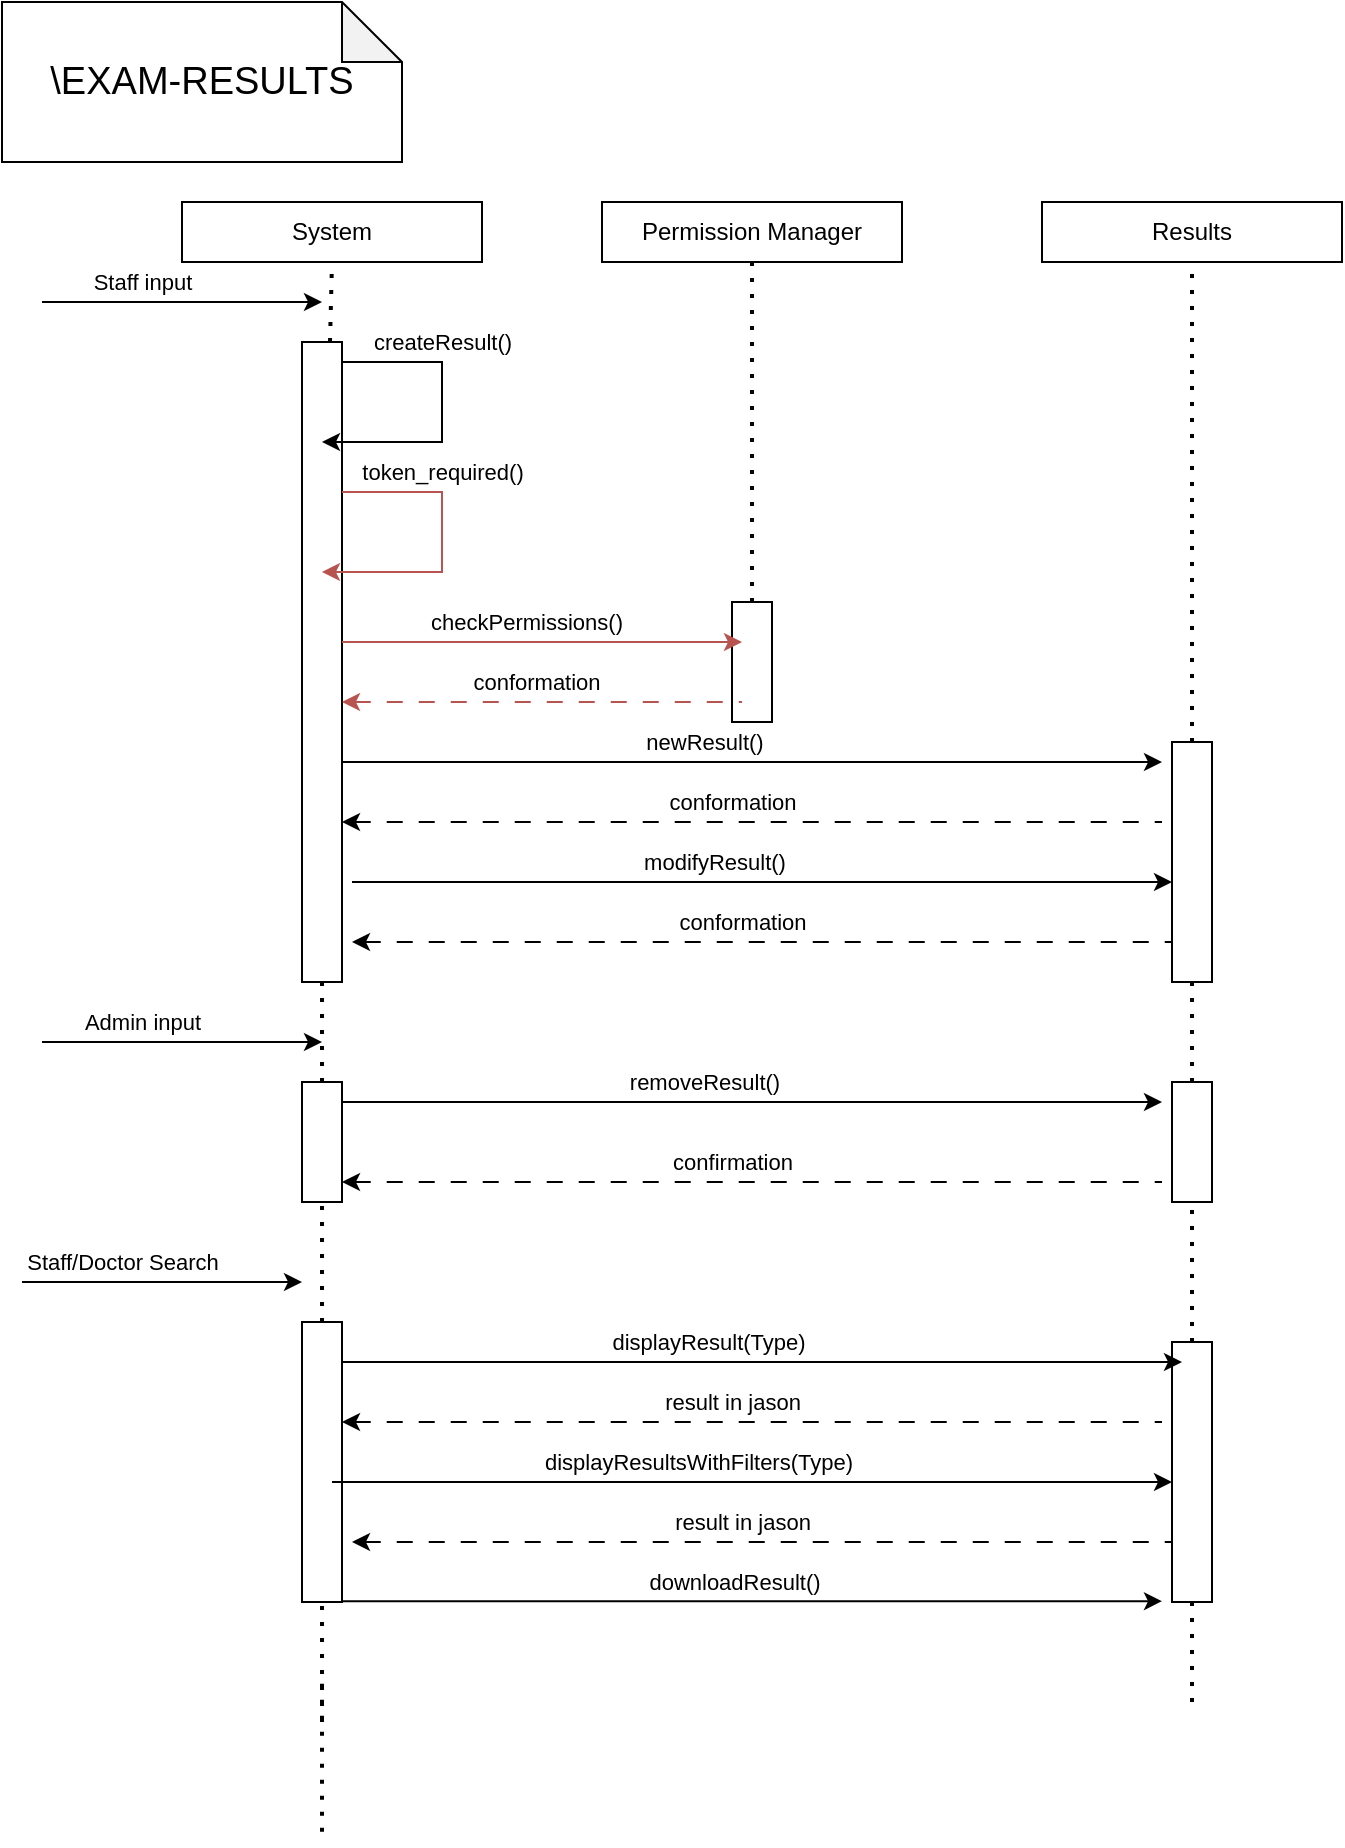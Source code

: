 <mxfile version="24.7.17">
  <diagram name="Page-1" id="Jv_TQmSTfyp_RUovjXyt">
    <mxGraphModel dx="509" dy="268" grid="1" gridSize="10" guides="1" tooltips="1" connect="1" arrows="1" fold="1" page="1" pageScale="1" pageWidth="850" pageHeight="1100" math="0" shadow="0">
      <root>
        <mxCell id="0" />
        <mxCell id="1" parent="0" />
        <mxCell id="Bxq7dNhiQGgo0WM1oG6--110" value="" style="rounded=0;whiteSpace=wrap;html=1;" parent="1" vertex="1">
          <mxGeometry x="385" y="310" width="20" height="60" as="geometry" />
        </mxCell>
        <mxCell id="Bxq7dNhiQGgo0WM1oG6--5" value="" style="rounded=0;whiteSpace=wrap;html=1;" parent="1" vertex="1">
          <mxGeometry x="170" y="180" width="20" height="320" as="geometry" />
        </mxCell>
        <mxCell id="Bxq7dNhiQGgo0WM1oG6--1" value="System" style="rounded=0;whiteSpace=wrap;html=1;" parent="1" vertex="1">
          <mxGeometry x="110" y="110" width="150" height="30" as="geometry" />
        </mxCell>
        <mxCell id="Bxq7dNhiQGgo0WM1oG6--6" value="" style="endArrow=none;dashed=1;html=1;dashPattern=1 3;strokeWidth=2;rounded=0;entryX=0.5;entryY=1;entryDx=0;entryDy=0;" parent="1" source="Bxq7dNhiQGgo0WM1oG6--5" target="Bxq7dNhiQGgo0WM1oG6--1" edge="1">
          <mxGeometry width="50" height="50" relative="1" as="geometry">
            <mxPoint x="185" y="600" as="sourcePoint" />
            <mxPoint x="450" y="280" as="targetPoint" />
          </mxGeometry>
        </mxCell>
        <mxCell id="Bxq7dNhiQGgo0WM1oG6--7" value="&lt;font style=&quot;font-size: 19px;&quot;&gt;\EXAM-RESULTS&lt;/font&gt;" style="shape=note;whiteSpace=wrap;html=1;backgroundOutline=1;darkOpacity=0.05;" parent="1" vertex="1">
          <mxGeometry x="20" y="10" width="200" height="80" as="geometry" />
        </mxCell>
        <mxCell id="Bxq7dNhiQGgo0WM1oG6--8" value="" style="endArrow=classic;html=1;rounded=0;" parent="1" edge="1">
          <mxGeometry width="50" height="50" relative="1" as="geometry">
            <mxPoint x="40" y="160" as="sourcePoint" />
            <mxPoint x="180" y="160" as="targetPoint" />
          </mxGeometry>
        </mxCell>
        <mxCell id="Bxq7dNhiQGgo0WM1oG6--9" value="Staff input" style="edgeLabel;html=1;align=center;verticalAlign=middle;resizable=0;points=[];" parent="Bxq7dNhiQGgo0WM1oG6--8" vertex="1" connectable="0">
          <mxGeometry x="-0.612" y="-2" relative="1" as="geometry">
            <mxPoint x="23" y="-12" as="offset" />
          </mxGeometry>
        </mxCell>
        <mxCell id="Bxq7dNhiQGgo0WM1oG6--10" value="" style="endArrow=classic;html=1;rounded=0;" parent="1" edge="1">
          <mxGeometry width="50" height="50" relative="1" as="geometry">
            <mxPoint x="190" y="190" as="sourcePoint" />
            <mxPoint x="180" y="230" as="targetPoint" />
            <Array as="points">
              <mxPoint x="240" y="190" />
              <mxPoint x="240" y="230" />
            </Array>
          </mxGeometry>
        </mxCell>
        <mxCell id="Bxq7dNhiQGgo0WM1oG6--11" value="createResult()" style="edgeLabel;html=1;align=center;verticalAlign=middle;resizable=0;points=[];" parent="Bxq7dNhiQGgo0WM1oG6--10" vertex="1" connectable="0">
          <mxGeometry x="-0.612" y="-2" relative="1" as="geometry">
            <mxPoint x="21" y="-12" as="offset" />
          </mxGeometry>
        </mxCell>
        <mxCell id="Bxq7dNhiQGgo0WM1oG6--17" value="" style="endArrow=classic;html=1;rounded=0;" parent="1" edge="1">
          <mxGeometry width="50" height="50" relative="1" as="geometry">
            <mxPoint x="190" y="390" as="sourcePoint" />
            <mxPoint x="600" y="390" as="targetPoint" />
          </mxGeometry>
        </mxCell>
        <mxCell id="Bxq7dNhiQGgo0WM1oG6--18" value="newResult()" style="edgeLabel;html=1;align=center;verticalAlign=middle;resizable=0;points=[];" parent="Bxq7dNhiQGgo0WM1oG6--17" vertex="1" connectable="0">
          <mxGeometry x="-0.612" y="-2" relative="1" as="geometry">
            <mxPoint x="101" y="-12" as="offset" />
          </mxGeometry>
        </mxCell>
        <mxCell id="Bxq7dNhiQGgo0WM1oG6--26" value="" style="endArrow=none;html=1;rounded=0;dashed=1;dashPattern=8 8;startArrow=classic;startFill=1;endFill=0;" parent="1" edge="1">
          <mxGeometry width="50" height="50" relative="1" as="geometry">
            <mxPoint x="190" y="420" as="sourcePoint" />
            <mxPoint x="600" y="420" as="targetPoint" />
          </mxGeometry>
        </mxCell>
        <mxCell id="Bxq7dNhiQGgo0WM1oG6--28" value="conformation" style="edgeLabel;html=1;align=center;verticalAlign=middle;resizable=0;points=[];" parent="Bxq7dNhiQGgo0WM1oG6--26" vertex="1" connectable="0">
          <mxGeometry x="0.297" y="2" relative="1" as="geometry">
            <mxPoint x="-71" y="-8" as="offset" />
          </mxGeometry>
        </mxCell>
        <mxCell id="Bxq7dNhiQGgo0WM1oG6--67" value="" style="endArrow=none;dashed=1;html=1;dashPattern=1 3;strokeWidth=2;rounded=0;entryX=0.5;entryY=1;entryDx=0;entryDy=0;" parent="1" source="Bxq7dNhiQGgo0WM1oG6--137" target="Bxq7dNhiQGgo0WM1oG6--5" edge="1">
          <mxGeometry width="50" height="50" relative="1" as="geometry">
            <mxPoint x="180" y="850.833" as="sourcePoint" />
            <mxPoint x="185" y="140" as="targetPoint" />
          </mxGeometry>
        </mxCell>
        <mxCell id="Bxq7dNhiQGgo0WM1oG6--85" value="Results" style="rounded=0;whiteSpace=wrap;html=1;" parent="1" vertex="1">
          <mxGeometry x="540" y="110" width="150" height="30" as="geometry" />
        </mxCell>
        <mxCell id="Bxq7dNhiQGgo0WM1oG6--86" value="" style="endArrow=none;dashed=1;html=1;dashPattern=1 3;strokeWidth=2;rounded=0;entryX=0.5;entryY=1;entryDx=0;entryDy=0;" parent="1" source="Bxq7dNhiQGgo0WM1oG6--87" target="Bxq7dNhiQGgo0WM1oG6--85" edge="1">
          <mxGeometry width="50" height="50" relative="1" as="geometry">
            <mxPoint x="615" y="650" as="sourcePoint" />
            <mxPoint x="610" y="250" as="targetPoint" />
          </mxGeometry>
        </mxCell>
        <mxCell id="Bxq7dNhiQGgo0WM1oG6--88" value="" style="endArrow=none;dashed=1;html=1;dashPattern=1 3;strokeWidth=2;rounded=0;entryX=0.5;entryY=1;entryDx=0;entryDy=0;" parent="1" source="Bxq7dNhiQGgo0WM1oG6--134" target="Bxq7dNhiQGgo0WM1oG6--87" edge="1">
          <mxGeometry width="50" height="50" relative="1" as="geometry">
            <mxPoint x="620" y="810" as="sourcePoint" />
            <mxPoint x="615" y="140" as="targetPoint" />
          </mxGeometry>
        </mxCell>
        <mxCell id="Bxq7dNhiQGgo0WM1oG6--87" value="" style="rounded=0;whiteSpace=wrap;html=1;" parent="1" vertex="1">
          <mxGeometry x="605" y="380" width="20" height="120" as="geometry" />
        </mxCell>
        <mxCell id="Bxq7dNhiQGgo0WM1oG6--89" value="" style="endArrow=classic;html=1;rounded=0;fillColor=#f8cecc;strokeColor=#b85450;" parent="1" edge="1">
          <mxGeometry width="50" height="50" relative="1" as="geometry">
            <mxPoint x="190" y="255" as="sourcePoint" />
            <mxPoint x="180" y="295" as="targetPoint" />
            <Array as="points">
              <mxPoint x="240" y="255" />
              <mxPoint x="240" y="295" />
            </Array>
          </mxGeometry>
        </mxCell>
        <mxCell id="Bxq7dNhiQGgo0WM1oG6--90" value="token_required()" style="edgeLabel;html=1;align=center;verticalAlign=middle;resizable=0;points=[];" parent="Bxq7dNhiQGgo0WM1oG6--89" vertex="1" connectable="0">
          <mxGeometry x="-0.612" y="-2" relative="1" as="geometry">
            <mxPoint x="21" y="-12" as="offset" />
          </mxGeometry>
        </mxCell>
        <mxCell id="Bxq7dNhiQGgo0WM1oG6--92" value="Permission Manager" style="rounded=0;whiteSpace=wrap;html=1;" parent="1" vertex="1">
          <mxGeometry x="320" y="110" width="150" height="30" as="geometry" />
        </mxCell>
        <mxCell id="Bxq7dNhiQGgo0WM1oG6--93" value="" style="endArrow=none;dashed=1;html=1;dashPattern=1 3;strokeWidth=2;rounded=0;entryX=0.5;entryY=1;entryDx=0;entryDy=0;" parent="1" source="Bxq7dNhiQGgo0WM1oG6--110" target="Bxq7dNhiQGgo0WM1oG6--92" edge="1">
          <mxGeometry width="50" height="50" relative="1" as="geometry">
            <mxPoint x="400" y="600" as="sourcePoint" />
            <mxPoint x="390" y="250" as="targetPoint" />
          </mxGeometry>
        </mxCell>
        <mxCell id="Bxq7dNhiQGgo0WM1oG6--106" value="" style="endArrow=classic;html=1;rounded=0;fillColor=#f8cecc;strokeColor=#b85450;" parent="1" edge="1">
          <mxGeometry width="50" height="50" relative="1" as="geometry">
            <mxPoint x="190" y="330" as="sourcePoint" />
            <mxPoint x="390" y="330" as="targetPoint" />
          </mxGeometry>
        </mxCell>
        <mxCell id="Bxq7dNhiQGgo0WM1oG6--107" value="checkPermissions()" style="edgeLabel;html=1;align=center;verticalAlign=middle;resizable=0;points=[];" parent="Bxq7dNhiQGgo0WM1oG6--106" vertex="1" connectable="0">
          <mxGeometry x="-0.612" y="-2" relative="1" as="geometry">
            <mxPoint x="53" y="-12" as="offset" />
          </mxGeometry>
        </mxCell>
        <mxCell id="Bxq7dNhiQGgo0WM1oG6--108" value="" style="endArrow=none;html=1;rounded=0;dashed=1;dashPattern=8 8;startArrow=classic;startFill=1;endFill=0;fillColor=#f8cecc;strokeColor=#b85450;" parent="1" edge="1">
          <mxGeometry width="50" height="50" relative="1" as="geometry">
            <mxPoint x="190" y="360" as="sourcePoint" />
            <mxPoint x="390" y="360" as="targetPoint" />
          </mxGeometry>
        </mxCell>
        <mxCell id="Bxq7dNhiQGgo0WM1oG6--109" value="conformation" style="edgeLabel;html=1;align=center;verticalAlign=middle;resizable=0;points=[];" parent="Bxq7dNhiQGgo0WM1oG6--108" vertex="1" connectable="0">
          <mxGeometry x="0.297" y="2" relative="1" as="geometry">
            <mxPoint x="-33" y="-8" as="offset" />
          </mxGeometry>
        </mxCell>
        <mxCell id="Bxq7dNhiQGgo0WM1oG6--111" value="" style="endArrow=none;dashed=1;html=1;dashPattern=1 3;strokeWidth=2;rounded=0;entryX=0.5;entryY=1;entryDx=0;entryDy=0;exitX=0.5;exitY=1;exitDx=0;exitDy=0;" parent="1" source="Bxq7dNhiQGgo0WM1oG6--110" target="Bxq7dNhiQGgo0WM1oG6--110" edge="1">
          <mxGeometry width="50" height="50" relative="1" as="geometry">
            <mxPoint x="395" y="470" as="sourcePoint" />
            <mxPoint x="395" y="140" as="targetPoint" />
          </mxGeometry>
        </mxCell>
        <mxCell id="Bxq7dNhiQGgo0WM1oG6--112" value="" style="endArrow=classic;html=1;rounded=0;" parent="1" edge="1">
          <mxGeometry width="50" height="50" relative="1" as="geometry">
            <mxPoint x="40" y="530" as="sourcePoint" />
            <mxPoint x="180" y="530" as="targetPoint" />
          </mxGeometry>
        </mxCell>
        <mxCell id="Bxq7dNhiQGgo0WM1oG6--113" value="Admin input" style="edgeLabel;html=1;align=center;verticalAlign=middle;resizable=0;points=[];" parent="Bxq7dNhiQGgo0WM1oG6--112" vertex="1" connectable="0">
          <mxGeometry x="-0.612" y="-2" relative="1" as="geometry">
            <mxPoint x="23" y="-12" as="offset" />
          </mxGeometry>
        </mxCell>
        <mxCell id="Bxq7dNhiQGgo0WM1oG6--116" value="" style="endArrow=classic;html=1;rounded=0;" parent="1" edge="1">
          <mxGeometry width="50" height="50" relative="1" as="geometry">
            <mxPoint x="190" y="560" as="sourcePoint" />
            <mxPoint x="600" y="560" as="targetPoint" />
          </mxGeometry>
        </mxCell>
        <mxCell id="Bxq7dNhiQGgo0WM1oG6--117" value="removeResult()" style="edgeLabel;html=1;align=center;verticalAlign=middle;resizable=0;points=[];" parent="Bxq7dNhiQGgo0WM1oG6--116" vertex="1" connectable="0">
          <mxGeometry x="-0.612" y="-2" relative="1" as="geometry">
            <mxPoint x="101" y="-12" as="offset" />
          </mxGeometry>
        </mxCell>
        <mxCell id="Bxq7dNhiQGgo0WM1oG6--118" value="" style="endArrow=none;html=1;rounded=0;dashed=1;dashPattern=8 8;startArrow=classic;startFill=1;endFill=0;" parent="1" edge="1">
          <mxGeometry width="50" height="50" relative="1" as="geometry">
            <mxPoint x="190" y="600" as="sourcePoint" />
            <mxPoint x="600" y="600" as="targetPoint" />
          </mxGeometry>
        </mxCell>
        <mxCell id="Bxq7dNhiQGgo0WM1oG6--119" value="confirmation" style="edgeLabel;html=1;align=center;verticalAlign=middle;resizable=0;points=[];" parent="Bxq7dNhiQGgo0WM1oG6--118" vertex="1" connectable="0">
          <mxGeometry x="0.297" y="2" relative="1" as="geometry">
            <mxPoint x="-71" y="-8" as="offset" />
          </mxGeometry>
        </mxCell>
        <mxCell id="Bxq7dNhiQGgo0WM1oG6--136" value="" style="endArrow=none;dashed=1;html=1;dashPattern=1 3;strokeWidth=2;rounded=0;entryX=0.5;entryY=1;entryDx=0;entryDy=0;" parent="1" target="Bxq7dNhiQGgo0WM1oG6--135" edge="1">
          <mxGeometry width="50" height="50" relative="1" as="geometry">
            <mxPoint x="615" y="860" as="sourcePoint" />
            <mxPoint x="615" y="440" as="targetPoint" />
          </mxGeometry>
        </mxCell>
        <mxCell id="Bxq7dNhiQGgo0WM1oG6--135" value="" style="rounded=0;whiteSpace=wrap;html=1;" parent="1" vertex="1">
          <mxGeometry x="605" y="680" width="20" height="130" as="geometry" />
        </mxCell>
        <mxCell id="Bxq7dNhiQGgo0WM1oG6--138" value="" style="endArrow=none;dashed=1;html=1;dashPattern=1 3;strokeWidth=2;rounded=0;entryX=0.5;entryY=1;entryDx=0;entryDy=0;" parent="1" source="Bxq7dNhiQGgo0WM1oG6--139" target="Bxq7dNhiQGgo0WM1oG6--137" edge="1">
          <mxGeometry width="50" height="50" relative="1" as="geometry">
            <mxPoint x="180" y="850.833" as="sourcePoint" />
            <mxPoint x="180" y="440" as="targetPoint" />
          </mxGeometry>
        </mxCell>
        <mxCell id="Bxq7dNhiQGgo0WM1oG6--137" value="" style="rounded=0;whiteSpace=wrap;html=1;" parent="1" vertex="1">
          <mxGeometry x="170" y="550" width="20" height="60" as="geometry" />
        </mxCell>
        <mxCell id="Bxq7dNhiQGgo0WM1oG6--140" value="" style="endArrow=none;dashed=1;html=1;dashPattern=1 3;strokeWidth=2;rounded=0;entryX=0.5;entryY=1;entryDx=0;entryDy=0;" parent="1" target="Bxq7dNhiQGgo0WM1oG6--139" edge="1">
          <mxGeometry width="50" height="50" relative="1" as="geometry">
            <mxPoint x="180" y="870" as="sourcePoint" />
            <mxPoint x="180" y="550" as="targetPoint" />
          </mxGeometry>
        </mxCell>
        <mxCell id="Bxq7dNhiQGgo0WM1oG6--139" value="" style="rounded=0;whiteSpace=wrap;html=1;" parent="1" vertex="1">
          <mxGeometry x="170" y="670" width="20" height="140" as="geometry" />
        </mxCell>
        <mxCell id="Bxq7dNhiQGgo0WM1oG6--149" value="" style="endArrow=none;dashed=1;html=1;dashPattern=1 3;strokeWidth=2;rounded=0;entryX=0.5;entryY=1;entryDx=0;entryDy=0;" parent="1" edge="1">
          <mxGeometry width="50" height="50" relative="1" as="geometry">
            <mxPoint x="180" y="850.833" as="sourcePoint" />
            <mxPoint x="180" y="930" as="targetPoint" />
          </mxGeometry>
        </mxCell>
        <mxCell id="Bxq7dNhiQGgo0WM1oG6--155" value="" style="endArrow=classic;html=1;rounded=0;" parent="1" edge="1">
          <mxGeometry width="50" height="50" relative="1" as="geometry">
            <mxPoint x="30" y="650" as="sourcePoint" />
            <mxPoint x="170" y="650" as="targetPoint" />
          </mxGeometry>
        </mxCell>
        <mxCell id="Bxq7dNhiQGgo0WM1oG6--156" value="Staff/Doctor Search" style="edgeLabel;html=1;align=center;verticalAlign=middle;resizable=0;points=[];" parent="Bxq7dNhiQGgo0WM1oG6--155" vertex="1" connectable="0">
          <mxGeometry x="-0.612" y="-2" relative="1" as="geometry">
            <mxPoint x="23" y="-12" as="offset" />
          </mxGeometry>
        </mxCell>
        <mxCell id="Bxq7dNhiQGgo0WM1oG6--157" value="" style="endArrow=classic;html=1;rounded=0;" parent="1" edge="1">
          <mxGeometry width="50" height="50" relative="1" as="geometry">
            <mxPoint x="185" y="750" as="sourcePoint" />
            <mxPoint x="605" y="750" as="targetPoint" />
          </mxGeometry>
        </mxCell>
        <mxCell id="Bxq7dNhiQGgo0WM1oG6--158" value="displayResultsWithFilters(Type)" style="edgeLabel;html=1;align=center;verticalAlign=middle;resizable=0;points=[];" parent="Bxq7dNhiQGgo0WM1oG6--157" vertex="1" connectable="0">
          <mxGeometry x="-0.612" y="-2" relative="1" as="geometry">
            <mxPoint x="101" y="-12" as="offset" />
          </mxGeometry>
        </mxCell>
        <mxCell id="mJ_cfy4o4SSe1txTjCb0-6" value="" style="endArrow=classic;html=1;rounded=0;" edge="1" parent="1">
          <mxGeometry width="50" height="50" relative="1" as="geometry">
            <mxPoint x="195" y="450" as="sourcePoint" />
            <mxPoint x="605" y="450" as="targetPoint" />
          </mxGeometry>
        </mxCell>
        <mxCell id="mJ_cfy4o4SSe1txTjCb0-7" value="modifyResult()" style="edgeLabel;html=1;align=center;verticalAlign=middle;resizable=0;points=[];" vertex="1" connectable="0" parent="mJ_cfy4o4SSe1txTjCb0-6">
          <mxGeometry x="-0.612" y="-2" relative="1" as="geometry">
            <mxPoint x="101" y="-12" as="offset" />
          </mxGeometry>
        </mxCell>
        <mxCell id="mJ_cfy4o4SSe1txTjCb0-8" value="" style="endArrow=none;html=1;rounded=0;dashed=1;dashPattern=8 8;startArrow=classic;startFill=1;endFill=0;" edge="1" parent="1">
          <mxGeometry width="50" height="50" relative="1" as="geometry">
            <mxPoint x="195" y="480" as="sourcePoint" />
            <mxPoint x="605" y="480" as="targetPoint" />
          </mxGeometry>
        </mxCell>
        <mxCell id="mJ_cfy4o4SSe1txTjCb0-9" value="conformation" style="edgeLabel;html=1;align=center;verticalAlign=middle;resizable=0;points=[];" vertex="1" connectable="0" parent="mJ_cfy4o4SSe1txTjCb0-8">
          <mxGeometry x="0.297" y="2" relative="1" as="geometry">
            <mxPoint x="-71" y="-8" as="offset" />
          </mxGeometry>
        </mxCell>
        <mxCell id="mJ_cfy4o4SSe1txTjCb0-10" value="" style="endArrow=none;dashed=1;html=1;dashPattern=1 3;strokeWidth=2;rounded=0;entryX=0.5;entryY=1;entryDx=0;entryDy=0;" edge="1" parent="1" source="Bxq7dNhiQGgo0WM1oG6--135" target="Bxq7dNhiQGgo0WM1oG6--134">
          <mxGeometry width="50" height="50" relative="1" as="geometry">
            <mxPoint x="615" y="750" as="sourcePoint" />
            <mxPoint x="615" y="500" as="targetPoint" />
          </mxGeometry>
        </mxCell>
        <mxCell id="Bxq7dNhiQGgo0WM1oG6--134" value="" style="rounded=0;whiteSpace=wrap;html=1;" parent="1" vertex="1">
          <mxGeometry x="605" y="550" width="20" height="60" as="geometry" />
        </mxCell>
        <mxCell id="mJ_cfy4o4SSe1txTjCb0-11" value="" style="endArrow=classic;html=1;rounded=0;" edge="1" parent="1">
          <mxGeometry width="50" height="50" relative="1" as="geometry">
            <mxPoint x="190" y="690" as="sourcePoint" />
            <mxPoint x="610" y="690" as="targetPoint" />
          </mxGeometry>
        </mxCell>
        <mxCell id="mJ_cfy4o4SSe1txTjCb0-12" value="displayResult(Type)" style="edgeLabel;html=1;align=center;verticalAlign=middle;resizable=0;points=[];" vertex="1" connectable="0" parent="mJ_cfy4o4SSe1txTjCb0-11">
          <mxGeometry x="-0.612" y="-2" relative="1" as="geometry">
            <mxPoint x="101" y="-12" as="offset" />
          </mxGeometry>
        </mxCell>
        <mxCell id="mJ_cfy4o4SSe1txTjCb0-14" style="edgeStyle=orthogonalEdgeStyle;rounded=0;orthogonalLoop=1;jettySize=auto;html=1;" edge="1" parent="1">
          <mxGeometry relative="1" as="geometry">
            <mxPoint x="600" y="809.6" as="targetPoint" />
            <mxPoint x="190" y="809.6" as="sourcePoint" />
            <Array as="points">
              <mxPoint x="600" y="809.6" />
            </Array>
          </mxGeometry>
        </mxCell>
        <mxCell id="mJ_cfy4o4SSe1txTjCb0-15" value="downloadResult()" style="edgeLabel;html=1;align=center;verticalAlign=middle;resizable=0;points=[];" vertex="1" connectable="0" parent="mJ_cfy4o4SSe1txTjCb0-14">
          <mxGeometry x="0.094" y="1" relative="1" as="geometry">
            <mxPoint x="-29" y="-9" as="offset" />
          </mxGeometry>
        </mxCell>
        <mxCell id="mJ_cfy4o4SSe1txTjCb0-16" value="" style="endArrow=none;html=1;rounded=0;dashed=1;dashPattern=8 8;startArrow=classic;startFill=1;endFill=0;" edge="1" parent="1">
          <mxGeometry width="50" height="50" relative="1" as="geometry">
            <mxPoint x="190" y="720" as="sourcePoint" />
            <mxPoint x="600" y="720" as="targetPoint" />
          </mxGeometry>
        </mxCell>
        <mxCell id="mJ_cfy4o4SSe1txTjCb0-17" value="result in jason" style="edgeLabel;html=1;align=center;verticalAlign=middle;resizable=0;points=[];" vertex="1" connectable="0" parent="mJ_cfy4o4SSe1txTjCb0-16">
          <mxGeometry x="0.297" y="2" relative="1" as="geometry">
            <mxPoint x="-71" y="-8" as="offset" />
          </mxGeometry>
        </mxCell>
        <mxCell id="mJ_cfy4o4SSe1txTjCb0-18" value="" style="endArrow=none;html=1;rounded=0;dashed=1;dashPattern=8 8;startArrow=classic;startFill=1;endFill=0;" edge="1" parent="1">
          <mxGeometry width="50" height="50" relative="1" as="geometry">
            <mxPoint x="195" y="780" as="sourcePoint" />
            <mxPoint x="605" y="780" as="targetPoint" />
          </mxGeometry>
        </mxCell>
        <mxCell id="mJ_cfy4o4SSe1txTjCb0-19" value="result in jason" style="edgeLabel;html=1;align=center;verticalAlign=middle;resizable=0;points=[];" vertex="1" connectable="0" parent="mJ_cfy4o4SSe1txTjCb0-18">
          <mxGeometry x="0.297" y="2" relative="1" as="geometry">
            <mxPoint x="-71" y="-8" as="offset" />
          </mxGeometry>
        </mxCell>
      </root>
    </mxGraphModel>
  </diagram>
</mxfile>
